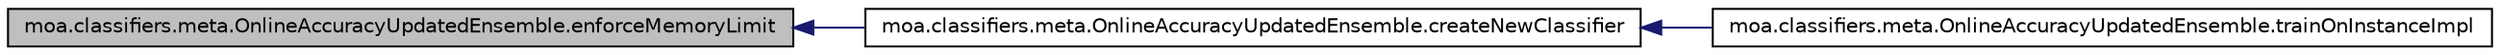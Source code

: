 digraph G
{
  edge [fontname="Helvetica",fontsize="10",labelfontname="Helvetica",labelfontsize="10"];
  node [fontname="Helvetica",fontsize="10",shape=record];
  rankdir=LR;
  Node1 [label="moa.classifiers.meta.OnlineAccuracyUpdatedEnsemble.enforceMemoryLimit",height=0.2,width=0.4,color="black", fillcolor="grey75", style="filled" fontcolor="black"];
  Node1 -> Node2 [dir=back,color="midnightblue",fontsize="10",style="solid",fontname="Helvetica"];
  Node2 [label="moa.classifiers.meta.OnlineAccuracyUpdatedEnsemble.createNewClassifier",height=0.2,width=0.4,color="black", fillcolor="white", style="filled",URL="$classmoa_1_1classifiers_1_1meta_1_1OnlineAccuracyUpdatedEnsemble.html#a5c5d306e1d3af603bef9286a224d8051",tooltip="Processes a chunk."];
  Node2 -> Node3 [dir=back,color="midnightblue",fontsize="10",style="solid",fontname="Helvetica"];
  Node3 [label="moa.classifiers.meta.OnlineAccuracyUpdatedEnsemble.trainOnInstanceImpl",height=0.2,width=0.4,color="black", fillcolor="white", style="filled",URL="$classmoa_1_1classifiers_1_1meta_1_1OnlineAccuracyUpdatedEnsemble.html#a284060d5a5f7fd5fde04d07897931cdc",tooltip="Trains this classifier incrementally using the given instance."];
}
